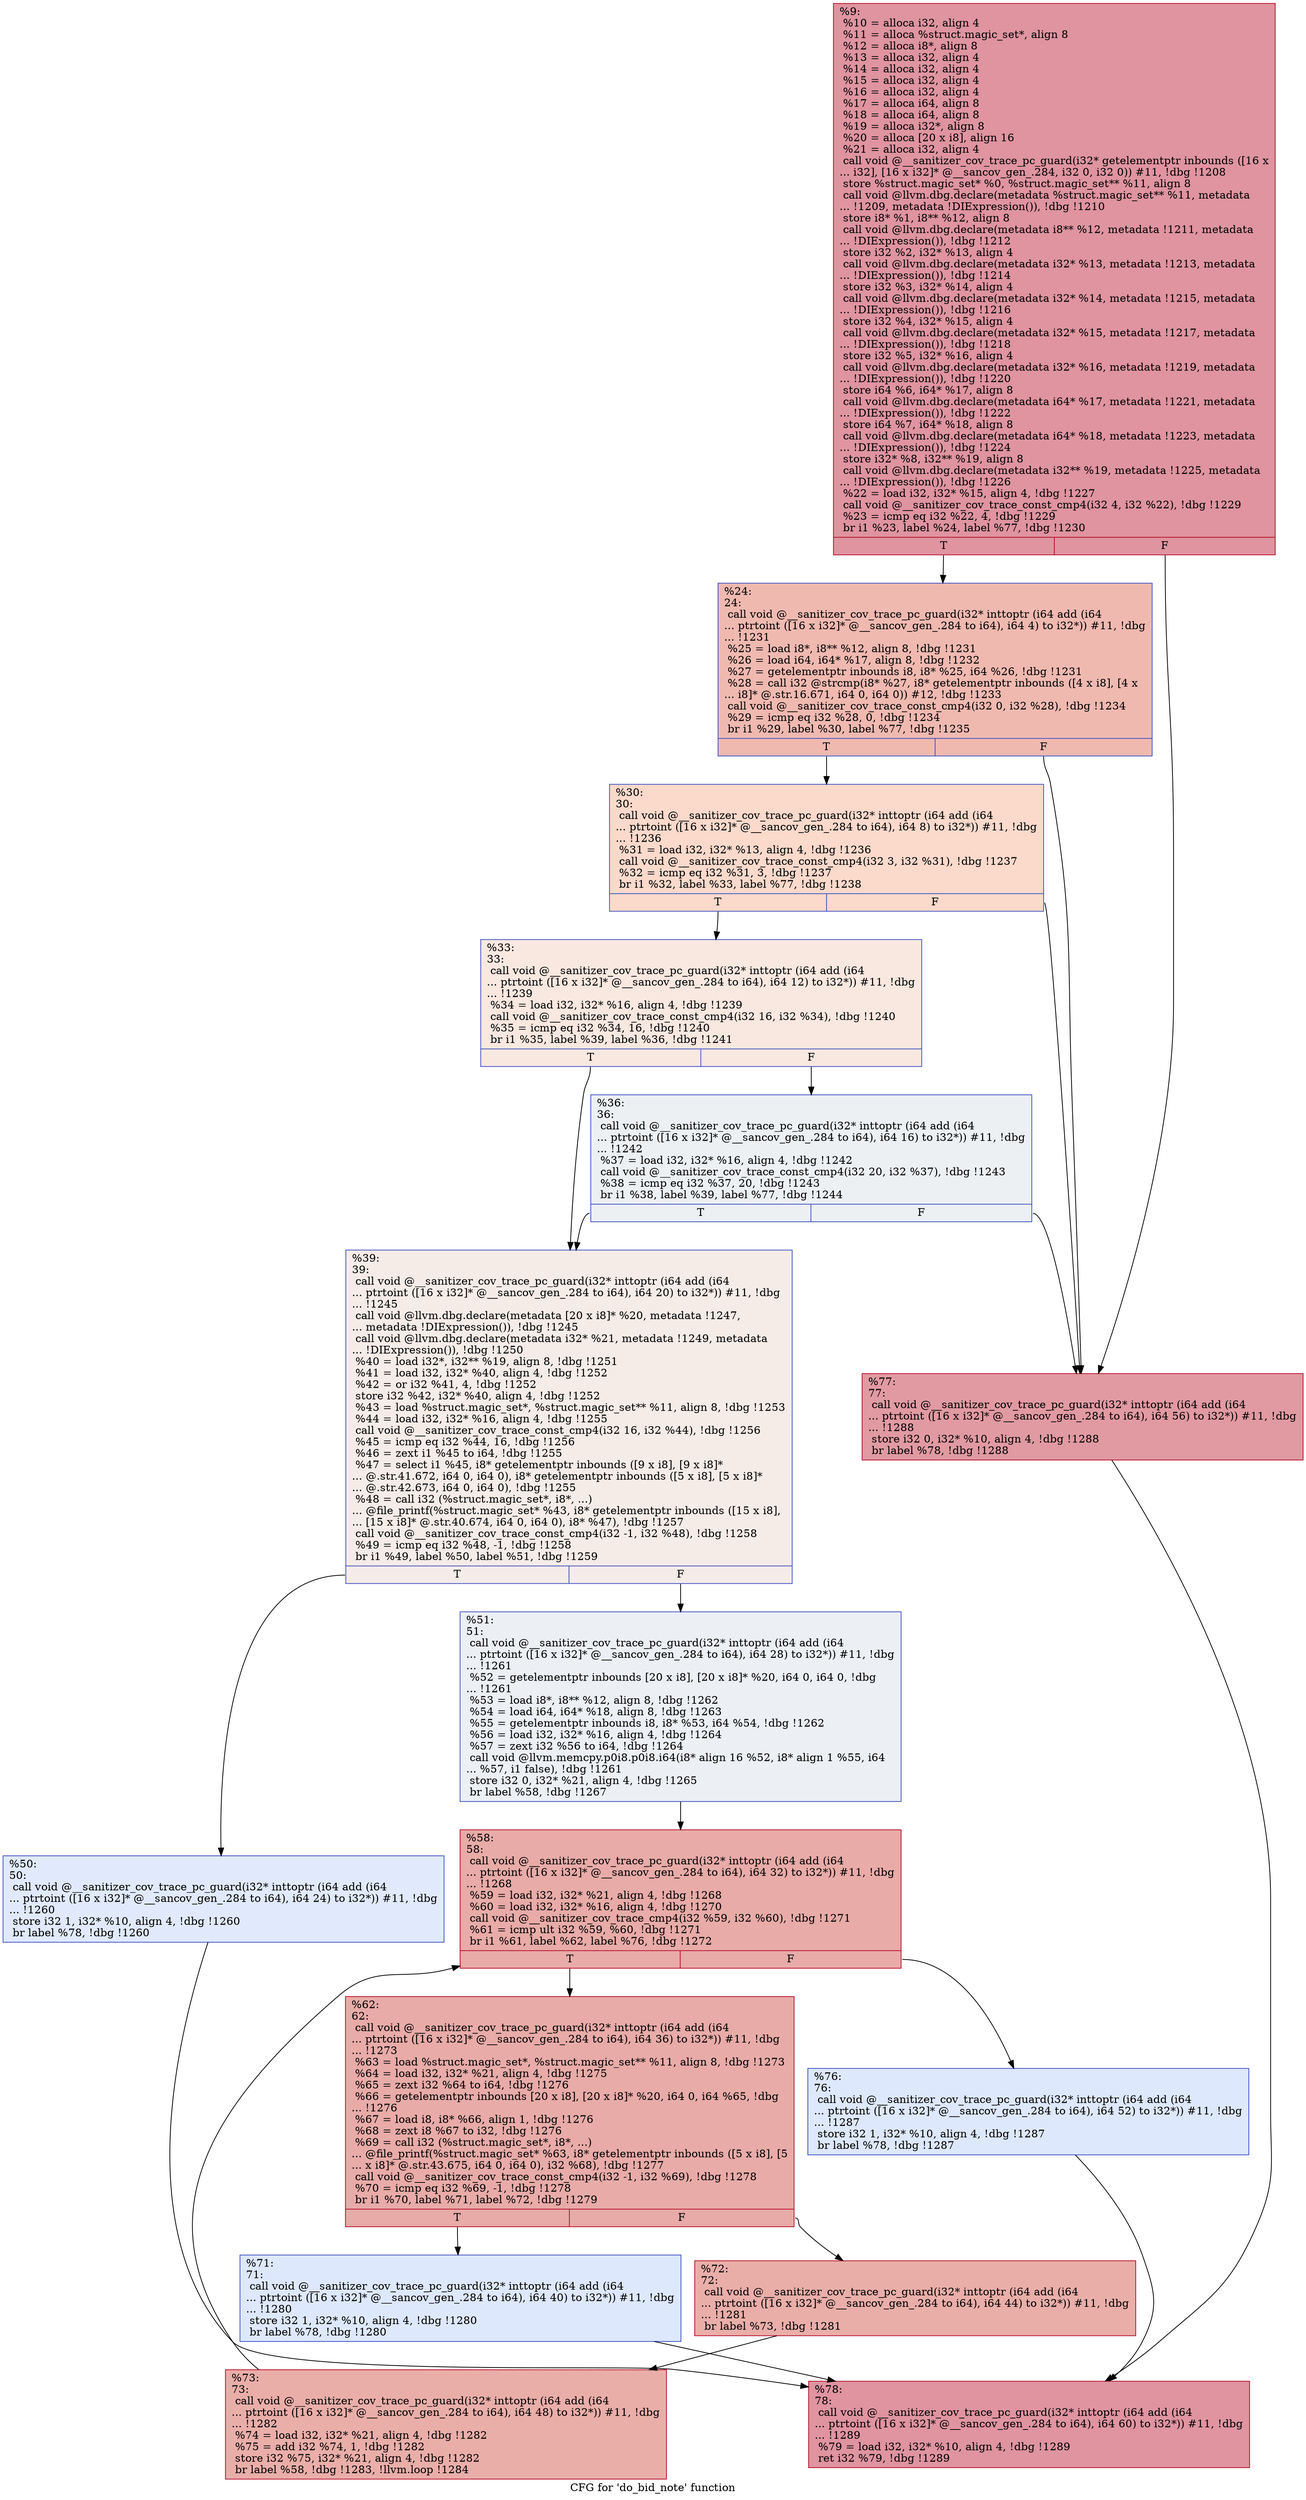 digraph "CFG for 'do_bid_note' function" {
	label="CFG for 'do_bid_note' function";

	Node0x559c5cef5c10 [shape=record,color="#b70d28ff", style=filled, fillcolor="#b70d2870",label="{%9:\l  %10 = alloca i32, align 4\l  %11 = alloca %struct.magic_set*, align 8\l  %12 = alloca i8*, align 8\l  %13 = alloca i32, align 4\l  %14 = alloca i32, align 4\l  %15 = alloca i32, align 4\l  %16 = alloca i32, align 4\l  %17 = alloca i64, align 8\l  %18 = alloca i64, align 8\l  %19 = alloca i32*, align 8\l  %20 = alloca [20 x i8], align 16\l  %21 = alloca i32, align 4\l  call void @__sanitizer_cov_trace_pc_guard(i32* getelementptr inbounds ([16 x\l... i32], [16 x i32]* @__sancov_gen_.284, i32 0, i32 0)) #11, !dbg !1208\l  store %struct.magic_set* %0, %struct.magic_set** %11, align 8\l  call void @llvm.dbg.declare(metadata %struct.magic_set** %11, metadata\l... !1209, metadata !DIExpression()), !dbg !1210\l  store i8* %1, i8** %12, align 8\l  call void @llvm.dbg.declare(metadata i8** %12, metadata !1211, metadata\l... !DIExpression()), !dbg !1212\l  store i32 %2, i32* %13, align 4\l  call void @llvm.dbg.declare(metadata i32* %13, metadata !1213, metadata\l... !DIExpression()), !dbg !1214\l  store i32 %3, i32* %14, align 4\l  call void @llvm.dbg.declare(metadata i32* %14, metadata !1215, metadata\l... !DIExpression()), !dbg !1216\l  store i32 %4, i32* %15, align 4\l  call void @llvm.dbg.declare(metadata i32* %15, metadata !1217, metadata\l... !DIExpression()), !dbg !1218\l  store i32 %5, i32* %16, align 4\l  call void @llvm.dbg.declare(metadata i32* %16, metadata !1219, metadata\l... !DIExpression()), !dbg !1220\l  store i64 %6, i64* %17, align 8\l  call void @llvm.dbg.declare(metadata i64* %17, metadata !1221, metadata\l... !DIExpression()), !dbg !1222\l  store i64 %7, i64* %18, align 8\l  call void @llvm.dbg.declare(metadata i64* %18, metadata !1223, metadata\l... !DIExpression()), !dbg !1224\l  store i32* %8, i32** %19, align 8\l  call void @llvm.dbg.declare(metadata i32** %19, metadata !1225, metadata\l... !DIExpression()), !dbg !1226\l  %22 = load i32, i32* %15, align 4, !dbg !1227\l  call void @__sanitizer_cov_trace_const_cmp4(i32 4, i32 %22), !dbg !1229\l  %23 = icmp eq i32 %22, 4, !dbg !1229\l  br i1 %23, label %24, label %77, !dbg !1230\l|{<s0>T|<s1>F}}"];
	Node0x559c5cef5c10:s0 -> Node0x559c5cef5e60;
	Node0x559c5cef5c10:s1 -> Node0x559c5cef6270;
	Node0x559c5cef5e60 [shape=record,color="#3d50c3ff", style=filled, fillcolor="#de614d70",label="{%24:\l24:                                               \l  call void @__sanitizer_cov_trace_pc_guard(i32* inttoptr (i64 add (i64\l... ptrtoint ([16 x i32]* @__sancov_gen_.284 to i64), i64 4) to i32*)) #11, !dbg\l... !1231\l  %25 = load i8*, i8** %12, align 8, !dbg !1231\l  %26 = load i64, i64* %17, align 8, !dbg !1232\l  %27 = getelementptr inbounds i8, i8* %25, i64 %26, !dbg !1231\l  %28 = call i32 @strcmp(i8* %27, i8* getelementptr inbounds ([4 x i8], [4 x\l... i8]* @.str.16.671, i64 0, i64 0)) #12, !dbg !1233\l  call void @__sanitizer_cov_trace_const_cmp4(i32 0, i32 %28), !dbg !1234\l  %29 = icmp eq i32 %28, 0, !dbg !1234\l  br i1 %29, label %30, label %77, !dbg !1235\l|{<s0>T|<s1>F}}"];
	Node0x559c5cef5e60:s0 -> Node0x559c5cef5eb0;
	Node0x559c5cef5e60:s1 -> Node0x559c5cef6270;
	Node0x559c5cef5eb0 [shape=record,color="#3d50c3ff", style=filled, fillcolor="#f7a88970",label="{%30:\l30:                                               \l  call void @__sanitizer_cov_trace_pc_guard(i32* inttoptr (i64 add (i64\l... ptrtoint ([16 x i32]* @__sancov_gen_.284 to i64), i64 8) to i32*)) #11, !dbg\l... !1236\l  %31 = load i32, i32* %13, align 4, !dbg !1236\l  call void @__sanitizer_cov_trace_const_cmp4(i32 3, i32 %31), !dbg !1237\l  %32 = icmp eq i32 %31, 3, !dbg !1237\l  br i1 %32, label %33, label %77, !dbg !1238\l|{<s0>T|<s1>F}}"];
	Node0x559c5cef5eb0:s0 -> Node0x559c5cef5f00;
	Node0x559c5cef5eb0:s1 -> Node0x559c5cef6270;
	Node0x559c5cef5f00 [shape=record,color="#3d50c3ff", style=filled, fillcolor="#f1ccb870",label="{%33:\l33:                                               \l  call void @__sanitizer_cov_trace_pc_guard(i32* inttoptr (i64 add (i64\l... ptrtoint ([16 x i32]* @__sancov_gen_.284 to i64), i64 12) to i32*)) #11, !dbg\l... !1239\l  %34 = load i32, i32* %16, align 4, !dbg !1239\l  call void @__sanitizer_cov_trace_const_cmp4(i32 16, i32 %34), !dbg !1240\l  %35 = icmp eq i32 %34, 16, !dbg !1240\l  br i1 %35, label %39, label %36, !dbg !1241\l|{<s0>T|<s1>F}}"];
	Node0x559c5cef5f00:s0 -> Node0x559c5cef5fa0;
	Node0x559c5cef5f00:s1 -> Node0x559c5cef5f50;
	Node0x559c5cef5f50 [shape=record,color="#3d50c3ff", style=filled, fillcolor="#d6dce470",label="{%36:\l36:                                               \l  call void @__sanitizer_cov_trace_pc_guard(i32* inttoptr (i64 add (i64\l... ptrtoint ([16 x i32]* @__sancov_gen_.284 to i64), i64 16) to i32*)) #11, !dbg\l... !1242\l  %37 = load i32, i32* %16, align 4, !dbg !1242\l  call void @__sanitizer_cov_trace_const_cmp4(i32 20, i32 %37), !dbg !1243\l  %38 = icmp eq i32 %37, 20, !dbg !1243\l  br i1 %38, label %39, label %77, !dbg !1244\l|{<s0>T|<s1>F}}"];
	Node0x559c5cef5f50:s0 -> Node0x559c5cef5fa0;
	Node0x559c5cef5f50:s1 -> Node0x559c5cef6270;
	Node0x559c5cef5fa0 [shape=record,color="#3d50c3ff", style=filled, fillcolor="#ead5c970",label="{%39:\l39:                                               \l  call void @__sanitizer_cov_trace_pc_guard(i32* inttoptr (i64 add (i64\l... ptrtoint ([16 x i32]* @__sancov_gen_.284 to i64), i64 20) to i32*)) #11, !dbg\l... !1245\l  call void @llvm.dbg.declare(metadata [20 x i8]* %20, metadata !1247,\l... metadata !DIExpression()), !dbg !1245\l  call void @llvm.dbg.declare(metadata i32* %21, metadata !1249, metadata\l... !DIExpression()), !dbg !1250\l  %40 = load i32*, i32** %19, align 8, !dbg !1251\l  %41 = load i32, i32* %40, align 4, !dbg !1252\l  %42 = or i32 %41, 4, !dbg !1252\l  store i32 %42, i32* %40, align 4, !dbg !1252\l  %43 = load %struct.magic_set*, %struct.magic_set** %11, align 8, !dbg !1253\l  %44 = load i32, i32* %16, align 4, !dbg !1255\l  call void @__sanitizer_cov_trace_const_cmp4(i32 16, i32 %44), !dbg !1256\l  %45 = icmp eq i32 %44, 16, !dbg !1256\l  %46 = zext i1 %45 to i64, !dbg !1255\l  %47 = select i1 %45, i8* getelementptr inbounds ([9 x i8], [9 x i8]*\l... @.str.41.672, i64 0, i64 0), i8* getelementptr inbounds ([5 x i8], [5 x i8]*\l... @.str.42.673, i64 0, i64 0), !dbg !1255\l  %48 = call i32 (%struct.magic_set*, i8*, ...)\l... @file_printf(%struct.magic_set* %43, i8* getelementptr inbounds ([15 x i8],\l... [15 x i8]* @.str.40.674, i64 0, i64 0), i8* %47), !dbg !1257\l  call void @__sanitizer_cov_trace_const_cmp4(i32 -1, i32 %48), !dbg !1258\l  %49 = icmp eq i32 %48, -1, !dbg !1258\l  br i1 %49, label %50, label %51, !dbg !1259\l|{<s0>T|<s1>F}}"];
	Node0x559c5cef5fa0:s0 -> Node0x559c5cef5ff0;
	Node0x559c5cef5fa0:s1 -> Node0x559c5cef6040;
	Node0x559c5cef5ff0 [shape=record,color="#3d50c3ff", style=filled, fillcolor="#b9d0f970",label="{%50:\l50:                                               \l  call void @__sanitizer_cov_trace_pc_guard(i32* inttoptr (i64 add (i64\l... ptrtoint ([16 x i32]* @__sancov_gen_.284 to i64), i64 24) to i32*)) #11, !dbg\l... !1260\l  store i32 1, i32* %10, align 4, !dbg !1260\l  br label %78, !dbg !1260\l}"];
	Node0x559c5cef5ff0 -> Node0x559c5cef62c0;
	Node0x559c5cef6040 [shape=record,color="#3d50c3ff", style=filled, fillcolor="#d4dbe670",label="{%51:\l51:                                               \l  call void @__sanitizer_cov_trace_pc_guard(i32* inttoptr (i64 add (i64\l... ptrtoint ([16 x i32]* @__sancov_gen_.284 to i64), i64 28) to i32*)) #11, !dbg\l... !1261\l  %52 = getelementptr inbounds [20 x i8], [20 x i8]* %20, i64 0, i64 0, !dbg\l... !1261\l  %53 = load i8*, i8** %12, align 8, !dbg !1262\l  %54 = load i64, i64* %18, align 8, !dbg !1263\l  %55 = getelementptr inbounds i8, i8* %53, i64 %54, !dbg !1262\l  %56 = load i32, i32* %16, align 4, !dbg !1264\l  %57 = zext i32 %56 to i64, !dbg !1264\l  call void @llvm.memcpy.p0i8.p0i8.i64(i8* align 16 %52, i8* align 1 %55, i64\l... %57, i1 false), !dbg !1261\l  store i32 0, i32* %21, align 4, !dbg !1265\l  br label %58, !dbg !1267\l}"];
	Node0x559c5cef6040 -> Node0x559c5cef6090;
	Node0x559c5cef6090 [shape=record,color="#b70d28ff", style=filled, fillcolor="#cc403a70",label="{%58:\l58:                                               \l  call void @__sanitizer_cov_trace_pc_guard(i32* inttoptr (i64 add (i64\l... ptrtoint ([16 x i32]* @__sancov_gen_.284 to i64), i64 32) to i32*)) #11, !dbg\l... !1268\l  %59 = load i32, i32* %21, align 4, !dbg !1268\l  %60 = load i32, i32* %16, align 4, !dbg !1270\l  call void @__sanitizer_cov_trace_cmp4(i32 %59, i32 %60), !dbg !1271\l  %61 = icmp ult i32 %59, %60, !dbg !1271\l  br i1 %61, label %62, label %76, !dbg !1272\l|{<s0>T|<s1>F}}"];
	Node0x559c5cef6090:s0 -> Node0x559c5cef60e0;
	Node0x559c5cef6090:s1 -> Node0x559c5cef6220;
	Node0x559c5cef60e0 [shape=record,color="#b70d28ff", style=filled, fillcolor="#cc403a70",label="{%62:\l62:                                               \l  call void @__sanitizer_cov_trace_pc_guard(i32* inttoptr (i64 add (i64\l... ptrtoint ([16 x i32]* @__sancov_gen_.284 to i64), i64 36) to i32*)) #11, !dbg\l... !1273\l  %63 = load %struct.magic_set*, %struct.magic_set** %11, align 8, !dbg !1273\l  %64 = load i32, i32* %21, align 4, !dbg !1275\l  %65 = zext i32 %64 to i64, !dbg !1276\l  %66 = getelementptr inbounds [20 x i8], [20 x i8]* %20, i64 0, i64 %65, !dbg\l... !1276\l  %67 = load i8, i8* %66, align 1, !dbg !1276\l  %68 = zext i8 %67 to i32, !dbg !1276\l  %69 = call i32 (%struct.magic_set*, i8*, ...)\l... @file_printf(%struct.magic_set* %63, i8* getelementptr inbounds ([5 x i8], [5\l... x i8]* @.str.43.675, i64 0, i64 0), i32 %68), !dbg !1277\l  call void @__sanitizer_cov_trace_const_cmp4(i32 -1, i32 %69), !dbg !1278\l  %70 = icmp eq i32 %69, -1, !dbg !1278\l  br i1 %70, label %71, label %72, !dbg !1279\l|{<s0>T|<s1>F}}"];
	Node0x559c5cef60e0:s0 -> Node0x559c5cef6130;
	Node0x559c5cef60e0:s1 -> Node0x559c5cef6180;
	Node0x559c5cef6130 [shape=record,color="#3d50c3ff", style=filled, fillcolor="#b2ccfb70",label="{%71:\l71:                                               \l  call void @__sanitizer_cov_trace_pc_guard(i32* inttoptr (i64 add (i64\l... ptrtoint ([16 x i32]* @__sancov_gen_.284 to i64), i64 40) to i32*)) #11, !dbg\l... !1280\l  store i32 1, i32* %10, align 4, !dbg !1280\l  br label %78, !dbg !1280\l}"];
	Node0x559c5cef6130 -> Node0x559c5cef62c0;
	Node0x559c5cef6180 [shape=record,color="#b70d28ff", style=filled, fillcolor="#d0473d70",label="{%72:\l72:                                               \l  call void @__sanitizer_cov_trace_pc_guard(i32* inttoptr (i64 add (i64\l... ptrtoint ([16 x i32]* @__sancov_gen_.284 to i64), i64 44) to i32*)) #11, !dbg\l... !1281\l  br label %73, !dbg !1281\l}"];
	Node0x559c5cef6180 -> Node0x559c5cef61d0;
	Node0x559c5cef61d0 [shape=record,color="#b70d28ff", style=filled, fillcolor="#d0473d70",label="{%73:\l73:                                               \l  call void @__sanitizer_cov_trace_pc_guard(i32* inttoptr (i64 add (i64\l... ptrtoint ([16 x i32]* @__sancov_gen_.284 to i64), i64 48) to i32*)) #11, !dbg\l... !1282\l  %74 = load i32, i32* %21, align 4, !dbg !1282\l  %75 = add i32 %74, 1, !dbg !1282\l  store i32 %75, i32* %21, align 4, !dbg !1282\l  br label %58, !dbg !1283, !llvm.loop !1284\l}"];
	Node0x559c5cef61d0 -> Node0x559c5cef6090;
	Node0x559c5cef6220 [shape=record,color="#3d50c3ff", style=filled, fillcolor="#b2ccfb70",label="{%76:\l76:                                               \l  call void @__sanitizer_cov_trace_pc_guard(i32* inttoptr (i64 add (i64\l... ptrtoint ([16 x i32]* @__sancov_gen_.284 to i64), i64 52) to i32*)) #11, !dbg\l... !1287\l  store i32 1, i32* %10, align 4, !dbg !1287\l  br label %78, !dbg !1287\l}"];
	Node0x559c5cef6220 -> Node0x559c5cef62c0;
	Node0x559c5cef6270 [shape=record,color="#b70d28ff", style=filled, fillcolor="#bb1b2c70",label="{%77:\l77:                                               \l  call void @__sanitizer_cov_trace_pc_guard(i32* inttoptr (i64 add (i64\l... ptrtoint ([16 x i32]* @__sancov_gen_.284 to i64), i64 56) to i32*)) #11, !dbg\l... !1288\l  store i32 0, i32* %10, align 4, !dbg !1288\l  br label %78, !dbg !1288\l}"];
	Node0x559c5cef6270 -> Node0x559c5cef62c0;
	Node0x559c5cef62c0 [shape=record,color="#b70d28ff", style=filled, fillcolor="#b70d2870",label="{%78:\l78:                                               \l  call void @__sanitizer_cov_trace_pc_guard(i32* inttoptr (i64 add (i64\l... ptrtoint ([16 x i32]* @__sancov_gen_.284 to i64), i64 60) to i32*)) #11, !dbg\l... !1289\l  %79 = load i32, i32* %10, align 4, !dbg !1289\l  ret i32 %79, !dbg !1289\l}"];
}
